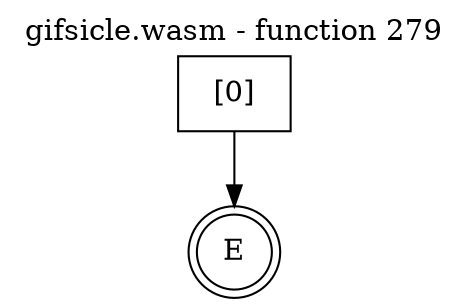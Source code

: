 digraph finite_state_machine {
    label = "gifsicle.wasm - function 279"
    labelloc =  t
    labelfontsize = 16
    labelfontcolor = black
    labelfontname = "Helvetica"
    node [shape = doublecircle]; E ;
    node [shape = box];
    node [shape=box, color=black, style=solid] 0[label="[0]"]
    0 -> E;
}
